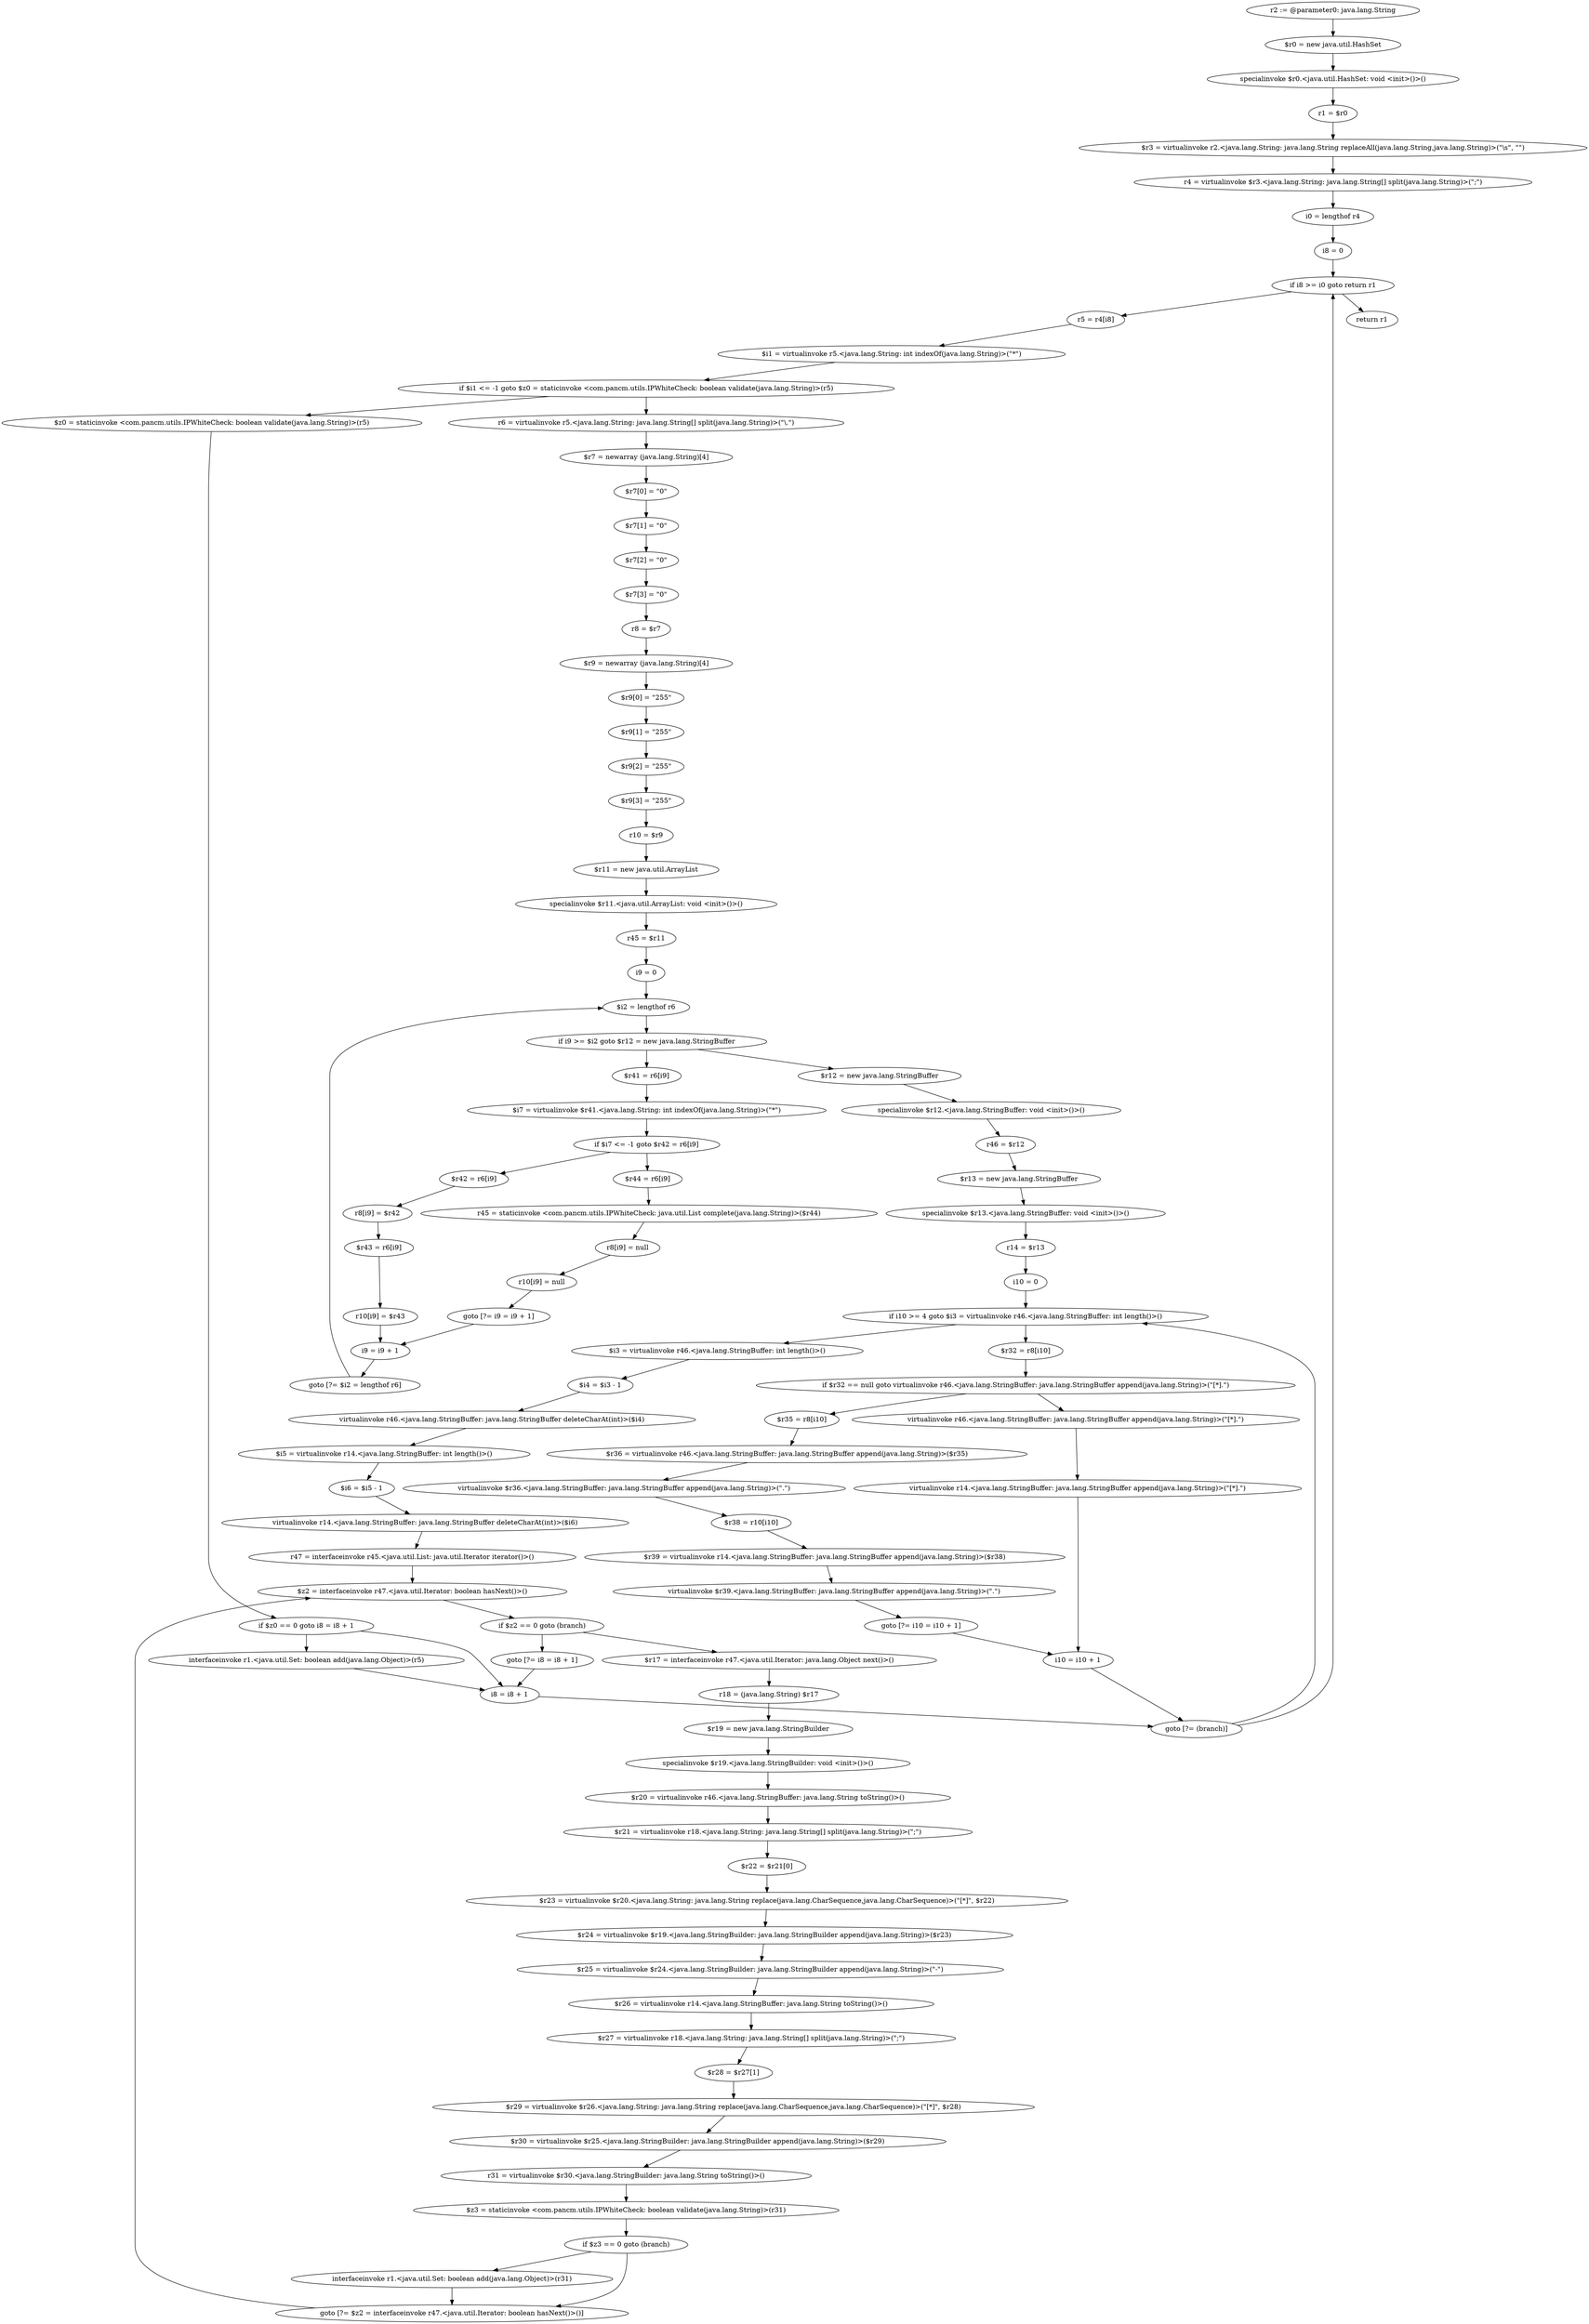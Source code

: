 digraph "unitGraph" {
    "r2 := @parameter0: java.lang.String"
    "$r0 = new java.util.HashSet"
    "specialinvoke $r0.<java.util.HashSet: void <init>()>()"
    "r1 = $r0"
    "$r3 = virtualinvoke r2.<java.lang.String: java.lang.String replaceAll(java.lang.String,java.lang.String)>(\"\\s\", \"\")"
    "r4 = virtualinvoke $r3.<java.lang.String: java.lang.String[] split(java.lang.String)>(\";\")"
    "i0 = lengthof r4"
    "i8 = 0"
    "if i8 >= i0 goto return r1"
    "r5 = r4[i8]"
    "$i1 = virtualinvoke r5.<java.lang.String: int indexOf(java.lang.String)>(\"*\")"
    "if $i1 <= -1 goto $z0 = staticinvoke <com.pancm.utils.IPWhiteCheck: boolean validate(java.lang.String)>(r5)"
    "r6 = virtualinvoke r5.<java.lang.String: java.lang.String[] split(java.lang.String)>(\"\\.\")"
    "$r7 = newarray (java.lang.String)[4]"
    "$r7[0] = \"0\""
    "$r7[1] = \"0\""
    "$r7[2] = \"0\""
    "$r7[3] = \"0\""
    "r8 = $r7"
    "$r9 = newarray (java.lang.String)[4]"
    "$r9[0] = \"255\""
    "$r9[1] = \"255\""
    "$r9[2] = \"255\""
    "$r9[3] = \"255\""
    "r10 = $r9"
    "$r11 = new java.util.ArrayList"
    "specialinvoke $r11.<java.util.ArrayList: void <init>()>()"
    "r45 = $r11"
    "i9 = 0"
    "$i2 = lengthof r6"
    "if i9 >= $i2 goto $r12 = new java.lang.StringBuffer"
    "$r41 = r6[i9]"
    "$i7 = virtualinvoke $r41.<java.lang.String: int indexOf(java.lang.String)>(\"*\")"
    "if $i7 <= -1 goto $r42 = r6[i9]"
    "$r44 = r6[i9]"
    "r45 = staticinvoke <com.pancm.utils.IPWhiteCheck: java.util.List complete(java.lang.String)>($r44)"
    "r8[i9] = null"
    "r10[i9] = null"
    "goto [?= i9 = i9 + 1]"
    "$r42 = r6[i9]"
    "r8[i9] = $r42"
    "$r43 = r6[i9]"
    "r10[i9] = $r43"
    "i9 = i9 + 1"
    "goto [?= $i2 = lengthof r6]"
    "$r12 = new java.lang.StringBuffer"
    "specialinvoke $r12.<java.lang.StringBuffer: void <init>()>()"
    "r46 = $r12"
    "$r13 = new java.lang.StringBuffer"
    "specialinvoke $r13.<java.lang.StringBuffer: void <init>()>()"
    "r14 = $r13"
    "i10 = 0"
    "if i10 >= 4 goto $i3 = virtualinvoke r46.<java.lang.StringBuffer: int length()>()"
    "$r32 = r8[i10]"
    "if $r32 == null goto virtualinvoke r46.<java.lang.StringBuffer: java.lang.StringBuffer append(java.lang.String)>(\"[*].\")"
    "$r35 = r8[i10]"
    "$r36 = virtualinvoke r46.<java.lang.StringBuffer: java.lang.StringBuffer append(java.lang.String)>($r35)"
    "virtualinvoke $r36.<java.lang.StringBuffer: java.lang.StringBuffer append(java.lang.String)>(\".\")"
    "$r38 = r10[i10]"
    "$r39 = virtualinvoke r14.<java.lang.StringBuffer: java.lang.StringBuffer append(java.lang.String)>($r38)"
    "virtualinvoke $r39.<java.lang.StringBuffer: java.lang.StringBuffer append(java.lang.String)>(\".\")"
    "goto [?= i10 = i10 + 1]"
    "virtualinvoke r46.<java.lang.StringBuffer: java.lang.StringBuffer append(java.lang.String)>(\"[*].\")"
    "virtualinvoke r14.<java.lang.StringBuffer: java.lang.StringBuffer append(java.lang.String)>(\"[*].\")"
    "i10 = i10 + 1"
    "goto [?= (branch)]"
    "$i3 = virtualinvoke r46.<java.lang.StringBuffer: int length()>()"
    "$i4 = $i3 - 1"
    "virtualinvoke r46.<java.lang.StringBuffer: java.lang.StringBuffer deleteCharAt(int)>($i4)"
    "$i5 = virtualinvoke r14.<java.lang.StringBuffer: int length()>()"
    "$i6 = $i5 - 1"
    "virtualinvoke r14.<java.lang.StringBuffer: java.lang.StringBuffer deleteCharAt(int)>($i6)"
    "r47 = interfaceinvoke r45.<java.util.List: java.util.Iterator iterator()>()"
    "$z2 = interfaceinvoke r47.<java.util.Iterator: boolean hasNext()>()"
    "if $z2 == 0 goto (branch)"
    "$r17 = interfaceinvoke r47.<java.util.Iterator: java.lang.Object next()>()"
    "r18 = (java.lang.String) $r17"
    "$r19 = new java.lang.StringBuilder"
    "specialinvoke $r19.<java.lang.StringBuilder: void <init>()>()"
    "$r20 = virtualinvoke r46.<java.lang.StringBuffer: java.lang.String toString()>()"
    "$r21 = virtualinvoke r18.<java.lang.String: java.lang.String[] split(java.lang.String)>(\";\")"
    "$r22 = $r21[0]"
    "$r23 = virtualinvoke $r20.<java.lang.String: java.lang.String replace(java.lang.CharSequence,java.lang.CharSequence)>(\"[*]\", $r22)"
    "$r24 = virtualinvoke $r19.<java.lang.StringBuilder: java.lang.StringBuilder append(java.lang.String)>($r23)"
    "$r25 = virtualinvoke $r24.<java.lang.StringBuilder: java.lang.StringBuilder append(java.lang.String)>(\"-\")"
    "$r26 = virtualinvoke r14.<java.lang.StringBuffer: java.lang.String toString()>()"
    "$r27 = virtualinvoke r18.<java.lang.String: java.lang.String[] split(java.lang.String)>(\";\")"
    "$r28 = $r27[1]"
    "$r29 = virtualinvoke $r26.<java.lang.String: java.lang.String replace(java.lang.CharSequence,java.lang.CharSequence)>(\"[*]\", $r28)"
    "$r30 = virtualinvoke $r25.<java.lang.StringBuilder: java.lang.StringBuilder append(java.lang.String)>($r29)"
    "r31 = virtualinvoke $r30.<java.lang.StringBuilder: java.lang.String toString()>()"
    "$z3 = staticinvoke <com.pancm.utils.IPWhiteCheck: boolean validate(java.lang.String)>(r31)"
    "if $z3 == 0 goto (branch)"
    "interfaceinvoke r1.<java.util.Set: boolean add(java.lang.Object)>(r31)"
    "goto [?= $z2 = interfaceinvoke r47.<java.util.Iterator: boolean hasNext()>()]"
    "goto [?= i8 = i8 + 1]"
    "$z0 = staticinvoke <com.pancm.utils.IPWhiteCheck: boolean validate(java.lang.String)>(r5)"
    "if $z0 == 0 goto i8 = i8 + 1"
    "interfaceinvoke r1.<java.util.Set: boolean add(java.lang.Object)>(r5)"
    "i8 = i8 + 1"
    "return r1"
    "r2 := @parameter0: java.lang.String"->"$r0 = new java.util.HashSet";
    "$r0 = new java.util.HashSet"->"specialinvoke $r0.<java.util.HashSet: void <init>()>()";
    "specialinvoke $r0.<java.util.HashSet: void <init>()>()"->"r1 = $r0";
    "r1 = $r0"->"$r3 = virtualinvoke r2.<java.lang.String: java.lang.String replaceAll(java.lang.String,java.lang.String)>(\"\\s\", \"\")";
    "$r3 = virtualinvoke r2.<java.lang.String: java.lang.String replaceAll(java.lang.String,java.lang.String)>(\"\\s\", \"\")"->"r4 = virtualinvoke $r3.<java.lang.String: java.lang.String[] split(java.lang.String)>(\";\")";
    "r4 = virtualinvoke $r3.<java.lang.String: java.lang.String[] split(java.lang.String)>(\";\")"->"i0 = lengthof r4";
    "i0 = lengthof r4"->"i8 = 0";
    "i8 = 0"->"if i8 >= i0 goto return r1";
    "if i8 >= i0 goto return r1"->"r5 = r4[i8]";
    "if i8 >= i0 goto return r1"->"return r1";
    "r5 = r4[i8]"->"$i1 = virtualinvoke r5.<java.lang.String: int indexOf(java.lang.String)>(\"*\")";
    "$i1 = virtualinvoke r5.<java.lang.String: int indexOf(java.lang.String)>(\"*\")"->"if $i1 <= -1 goto $z0 = staticinvoke <com.pancm.utils.IPWhiteCheck: boolean validate(java.lang.String)>(r5)";
    "if $i1 <= -1 goto $z0 = staticinvoke <com.pancm.utils.IPWhiteCheck: boolean validate(java.lang.String)>(r5)"->"r6 = virtualinvoke r5.<java.lang.String: java.lang.String[] split(java.lang.String)>(\"\\.\")";
    "if $i1 <= -1 goto $z0 = staticinvoke <com.pancm.utils.IPWhiteCheck: boolean validate(java.lang.String)>(r5)"->"$z0 = staticinvoke <com.pancm.utils.IPWhiteCheck: boolean validate(java.lang.String)>(r5)";
    "r6 = virtualinvoke r5.<java.lang.String: java.lang.String[] split(java.lang.String)>(\"\\.\")"->"$r7 = newarray (java.lang.String)[4]";
    "$r7 = newarray (java.lang.String)[4]"->"$r7[0] = \"0\"";
    "$r7[0] = \"0\""->"$r7[1] = \"0\"";
    "$r7[1] = \"0\""->"$r7[2] = \"0\"";
    "$r7[2] = \"0\""->"$r7[3] = \"0\"";
    "$r7[3] = \"0\""->"r8 = $r7";
    "r8 = $r7"->"$r9 = newarray (java.lang.String)[4]";
    "$r9 = newarray (java.lang.String)[4]"->"$r9[0] = \"255\"";
    "$r9[0] = \"255\""->"$r9[1] = \"255\"";
    "$r9[1] = \"255\""->"$r9[2] = \"255\"";
    "$r9[2] = \"255\""->"$r9[3] = \"255\"";
    "$r9[3] = \"255\""->"r10 = $r9";
    "r10 = $r9"->"$r11 = new java.util.ArrayList";
    "$r11 = new java.util.ArrayList"->"specialinvoke $r11.<java.util.ArrayList: void <init>()>()";
    "specialinvoke $r11.<java.util.ArrayList: void <init>()>()"->"r45 = $r11";
    "r45 = $r11"->"i9 = 0";
    "i9 = 0"->"$i2 = lengthof r6";
    "$i2 = lengthof r6"->"if i9 >= $i2 goto $r12 = new java.lang.StringBuffer";
    "if i9 >= $i2 goto $r12 = new java.lang.StringBuffer"->"$r41 = r6[i9]";
    "if i9 >= $i2 goto $r12 = new java.lang.StringBuffer"->"$r12 = new java.lang.StringBuffer";
    "$r41 = r6[i9]"->"$i7 = virtualinvoke $r41.<java.lang.String: int indexOf(java.lang.String)>(\"*\")";
    "$i7 = virtualinvoke $r41.<java.lang.String: int indexOf(java.lang.String)>(\"*\")"->"if $i7 <= -1 goto $r42 = r6[i9]";
    "if $i7 <= -1 goto $r42 = r6[i9]"->"$r44 = r6[i9]";
    "if $i7 <= -1 goto $r42 = r6[i9]"->"$r42 = r6[i9]";
    "$r44 = r6[i9]"->"r45 = staticinvoke <com.pancm.utils.IPWhiteCheck: java.util.List complete(java.lang.String)>($r44)";
    "r45 = staticinvoke <com.pancm.utils.IPWhiteCheck: java.util.List complete(java.lang.String)>($r44)"->"r8[i9] = null";
    "r8[i9] = null"->"r10[i9] = null";
    "r10[i9] = null"->"goto [?= i9 = i9 + 1]";
    "goto [?= i9 = i9 + 1]"->"i9 = i9 + 1";
    "$r42 = r6[i9]"->"r8[i9] = $r42";
    "r8[i9] = $r42"->"$r43 = r6[i9]";
    "$r43 = r6[i9]"->"r10[i9] = $r43";
    "r10[i9] = $r43"->"i9 = i9 + 1";
    "i9 = i9 + 1"->"goto [?= $i2 = lengthof r6]";
    "goto [?= $i2 = lengthof r6]"->"$i2 = lengthof r6";
    "$r12 = new java.lang.StringBuffer"->"specialinvoke $r12.<java.lang.StringBuffer: void <init>()>()";
    "specialinvoke $r12.<java.lang.StringBuffer: void <init>()>()"->"r46 = $r12";
    "r46 = $r12"->"$r13 = new java.lang.StringBuffer";
    "$r13 = new java.lang.StringBuffer"->"specialinvoke $r13.<java.lang.StringBuffer: void <init>()>()";
    "specialinvoke $r13.<java.lang.StringBuffer: void <init>()>()"->"r14 = $r13";
    "r14 = $r13"->"i10 = 0";
    "i10 = 0"->"if i10 >= 4 goto $i3 = virtualinvoke r46.<java.lang.StringBuffer: int length()>()";
    "if i10 >= 4 goto $i3 = virtualinvoke r46.<java.lang.StringBuffer: int length()>()"->"$r32 = r8[i10]";
    "if i10 >= 4 goto $i3 = virtualinvoke r46.<java.lang.StringBuffer: int length()>()"->"$i3 = virtualinvoke r46.<java.lang.StringBuffer: int length()>()";
    "$r32 = r8[i10]"->"if $r32 == null goto virtualinvoke r46.<java.lang.StringBuffer: java.lang.StringBuffer append(java.lang.String)>(\"[*].\")";
    "if $r32 == null goto virtualinvoke r46.<java.lang.StringBuffer: java.lang.StringBuffer append(java.lang.String)>(\"[*].\")"->"$r35 = r8[i10]";
    "if $r32 == null goto virtualinvoke r46.<java.lang.StringBuffer: java.lang.StringBuffer append(java.lang.String)>(\"[*].\")"->"virtualinvoke r46.<java.lang.StringBuffer: java.lang.StringBuffer append(java.lang.String)>(\"[*].\")";
    "$r35 = r8[i10]"->"$r36 = virtualinvoke r46.<java.lang.StringBuffer: java.lang.StringBuffer append(java.lang.String)>($r35)";
    "$r36 = virtualinvoke r46.<java.lang.StringBuffer: java.lang.StringBuffer append(java.lang.String)>($r35)"->"virtualinvoke $r36.<java.lang.StringBuffer: java.lang.StringBuffer append(java.lang.String)>(\".\")";
    "virtualinvoke $r36.<java.lang.StringBuffer: java.lang.StringBuffer append(java.lang.String)>(\".\")"->"$r38 = r10[i10]";
    "$r38 = r10[i10]"->"$r39 = virtualinvoke r14.<java.lang.StringBuffer: java.lang.StringBuffer append(java.lang.String)>($r38)";
    "$r39 = virtualinvoke r14.<java.lang.StringBuffer: java.lang.StringBuffer append(java.lang.String)>($r38)"->"virtualinvoke $r39.<java.lang.StringBuffer: java.lang.StringBuffer append(java.lang.String)>(\".\")";
    "virtualinvoke $r39.<java.lang.StringBuffer: java.lang.StringBuffer append(java.lang.String)>(\".\")"->"goto [?= i10 = i10 + 1]";
    "goto [?= i10 = i10 + 1]"->"i10 = i10 + 1";
    "virtualinvoke r46.<java.lang.StringBuffer: java.lang.StringBuffer append(java.lang.String)>(\"[*].\")"->"virtualinvoke r14.<java.lang.StringBuffer: java.lang.StringBuffer append(java.lang.String)>(\"[*].\")";
    "virtualinvoke r14.<java.lang.StringBuffer: java.lang.StringBuffer append(java.lang.String)>(\"[*].\")"->"i10 = i10 + 1";
    "i10 = i10 + 1"->"goto [?= (branch)]";
    "goto [?= (branch)]"->"if i10 >= 4 goto $i3 = virtualinvoke r46.<java.lang.StringBuffer: int length()>()";
    "$i3 = virtualinvoke r46.<java.lang.StringBuffer: int length()>()"->"$i4 = $i3 - 1";
    "$i4 = $i3 - 1"->"virtualinvoke r46.<java.lang.StringBuffer: java.lang.StringBuffer deleteCharAt(int)>($i4)";
    "virtualinvoke r46.<java.lang.StringBuffer: java.lang.StringBuffer deleteCharAt(int)>($i4)"->"$i5 = virtualinvoke r14.<java.lang.StringBuffer: int length()>()";
    "$i5 = virtualinvoke r14.<java.lang.StringBuffer: int length()>()"->"$i6 = $i5 - 1";
    "$i6 = $i5 - 1"->"virtualinvoke r14.<java.lang.StringBuffer: java.lang.StringBuffer deleteCharAt(int)>($i6)";
    "virtualinvoke r14.<java.lang.StringBuffer: java.lang.StringBuffer deleteCharAt(int)>($i6)"->"r47 = interfaceinvoke r45.<java.util.List: java.util.Iterator iterator()>()";
    "r47 = interfaceinvoke r45.<java.util.List: java.util.Iterator iterator()>()"->"$z2 = interfaceinvoke r47.<java.util.Iterator: boolean hasNext()>()";
    "$z2 = interfaceinvoke r47.<java.util.Iterator: boolean hasNext()>()"->"if $z2 == 0 goto (branch)";
    "if $z2 == 0 goto (branch)"->"$r17 = interfaceinvoke r47.<java.util.Iterator: java.lang.Object next()>()";
    "if $z2 == 0 goto (branch)"->"goto [?= i8 = i8 + 1]";
    "$r17 = interfaceinvoke r47.<java.util.Iterator: java.lang.Object next()>()"->"r18 = (java.lang.String) $r17";
    "r18 = (java.lang.String) $r17"->"$r19 = new java.lang.StringBuilder";
    "$r19 = new java.lang.StringBuilder"->"specialinvoke $r19.<java.lang.StringBuilder: void <init>()>()";
    "specialinvoke $r19.<java.lang.StringBuilder: void <init>()>()"->"$r20 = virtualinvoke r46.<java.lang.StringBuffer: java.lang.String toString()>()";
    "$r20 = virtualinvoke r46.<java.lang.StringBuffer: java.lang.String toString()>()"->"$r21 = virtualinvoke r18.<java.lang.String: java.lang.String[] split(java.lang.String)>(\";\")";
    "$r21 = virtualinvoke r18.<java.lang.String: java.lang.String[] split(java.lang.String)>(\";\")"->"$r22 = $r21[0]";
    "$r22 = $r21[0]"->"$r23 = virtualinvoke $r20.<java.lang.String: java.lang.String replace(java.lang.CharSequence,java.lang.CharSequence)>(\"[*]\", $r22)";
    "$r23 = virtualinvoke $r20.<java.lang.String: java.lang.String replace(java.lang.CharSequence,java.lang.CharSequence)>(\"[*]\", $r22)"->"$r24 = virtualinvoke $r19.<java.lang.StringBuilder: java.lang.StringBuilder append(java.lang.String)>($r23)";
    "$r24 = virtualinvoke $r19.<java.lang.StringBuilder: java.lang.StringBuilder append(java.lang.String)>($r23)"->"$r25 = virtualinvoke $r24.<java.lang.StringBuilder: java.lang.StringBuilder append(java.lang.String)>(\"-\")";
    "$r25 = virtualinvoke $r24.<java.lang.StringBuilder: java.lang.StringBuilder append(java.lang.String)>(\"-\")"->"$r26 = virtualinvoke r14.<java.lang.StringBuffer: java.lang.String toString()>()";
    "$r26 = virtualinvoke r14.<java.lang.StringBuffer: java.lang.String toString()>()"->"$r27 = virtualinvoke r18.<java.lang.String: java.lang.String[] split(java.lang.String)>(\";\")";
    "$r27 = virtualinvoke r18.<java.lang.String: java.lang.String[] split(java.lang.String)>(\";\")"->"$r28 = $r27[1]";
    "$r28 = $r27[1]"->"$r29 = virtualinvoke $r26.<java.lang.String: java.lang.String replace(java.lang.CharSequence,java.lang.CharSequence)>(\"[*]\", $r28)";
    "$r29 = virtualinvoke $r26.<java.lang.String: java.lang.String replace(java.lang.CharSequence,java.lang.CharSequence)>(\"[*]\", $r28)"->"$r30 = virtualinvoke $r25.<java.lang.StringBuilder: java.lang.StringBuilder append(java.lang.String)>($r29)";
    "$r30 = virtualinvoke $r25.<java.lang.StringBuilder: java.lang.StringBuilder append(java.lang.String)>($r29)"->"r31 = virtualinvoke $r30.<java.lang.StringBuilder: java.lang.String toString()>()";
    "r31 = virtualinvoke $r30.<java.lang.StringBuilder: java.lang.String toString()>()"->"$z3 = staticinvoke <com.pancm.utils.IPWhiteCheck: boolean validate(java.lang.String)>(r31)";
    "$z3 = staticinvoke <com.pancm.utils.IPWhiteCheck: boolean validate(java.lang.String)>(r31)"->"if $z3 == 0 goto (branch)";
    "if $z3 == 0 goto (branch)"->"interfaceinvoke r1.<java.util.Set: boolean add(java.lang.Object)>(r31)";
    "if $z3 == 0 goto (branch)"->"goto [?= $z2 = interfaceinvoke r47.<java.util.Iterator: boolean hasNext()>()]";
    "interfaceinvoke r1.<java.util.Set: boolean add(java.lang.Object)>(r31)"->"goto [?= $z2 = interfaceinvoke r47.<java.util.Iterator: boolean hasNext()>()]";
    "goto [?= $z2 = interfaceinvoke r47.<java.util.Iterator: boolean hasNext()>()]"->"$z2 = interfaceinvoke r47.<java.util.Iterator: boolean hasNext()>()";
    "goto [?= i8 = i8 + 1]"->"i8 = i8 + 1";
    "$z0 = staticinvoke <com.pancm.utils.IPWhiteCheck: boolean validate(java.lang.String)>(r5)"->"if $z0 == 0 goto i8 = i8 + 1";
    "if $z0 == 0 goto i8 = i8 + 1"->"interfaceinvoke r1.<java.util.Set: boolean add(java.lang.Object)>(r5)";
    "if $z0 == 0 goto i8 = i8 + 1"->"i8 = i8 + 1";
    "interfaceinvoke r1.<java.util.Set: boolean add(java.lang.Object)>(r5)"->"i8 = i8 + 1";
    "i8 = i8 + 1"->"goto [?= (branch)]";
    "goto [?= (branch)]"->"if i8 >= i0 goto return r1";
}
